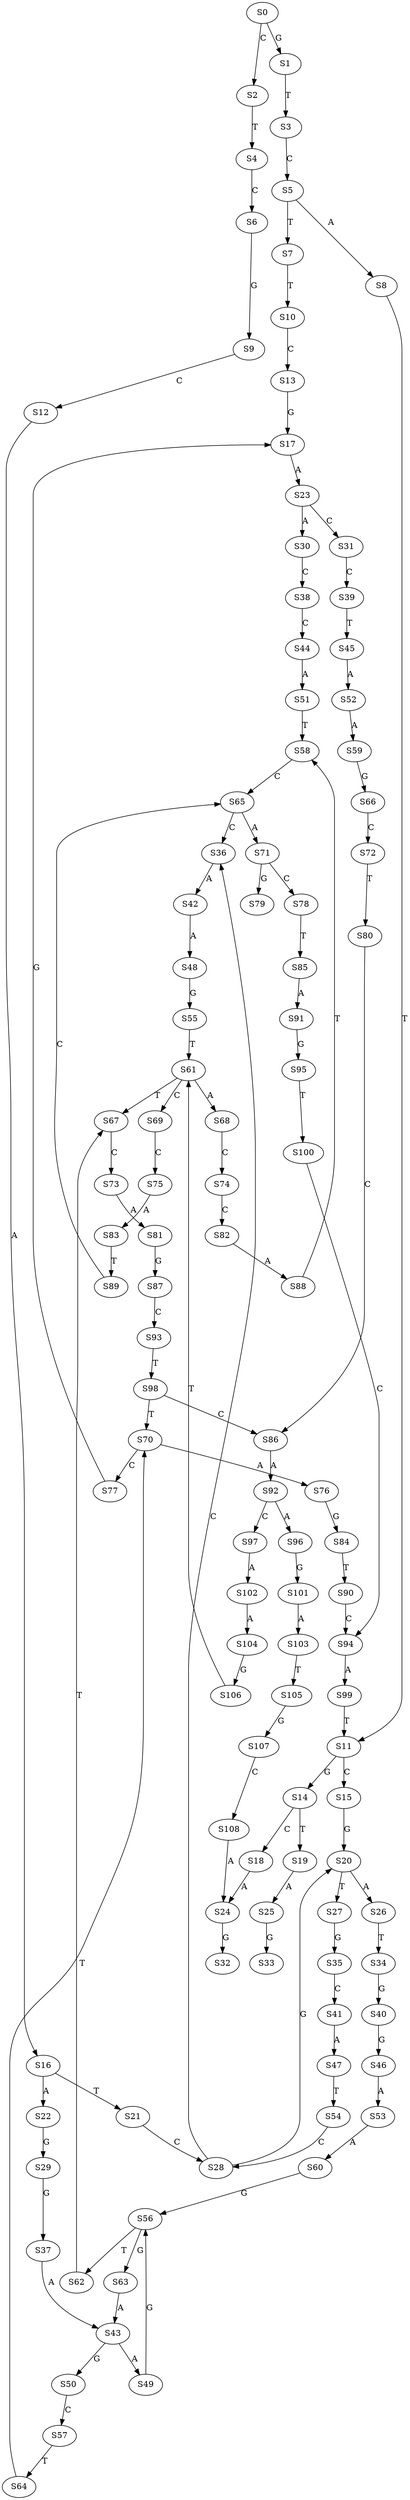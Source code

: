 strict digraph  {
	S0 -> S1 [ label = G ];
	S0 -> S2 [ label = C ];
	S1 -> S3 [ label = T ];
	S2 -> S4 [ label = T ];
	S3 -> S5 [ label = C ];
	S4 -> S6 [ label = C ];
	S5 -> S7 [ label = T ];
	S5 -> S8 [ label = A ];
	S6 -> S9 [ label = G ];
	S7 -> S10 [ label = T ];
	S8 -> S11 [ label = T ];
	S9 -> S12 [ label = C ];
	S10 -> S13 [ label = C ];
	S11 -> S14 [ label = G ];
	S11 -> S15 [ label = C ];
	S12 -> S16 [ label = A ];
	S13 -> S17 [ label = G ];
	S14 -> S18 [ label = C ];
	S14 -> S19 [ label = T ];
	S15 -> S20 [ label = G ];
	S16 -> S21 [ label = T ];
	S16 -> S22 [ label = A ];
	S17 -> S23 [ label = A ];
	S18 -> S24 [ label = A ];
	S19 -> S25 [ label = A ];
	S20 -> S26 [ label = A ];
	S20 -> S27 [ label = T ];
	S21 -> S28 [ label = C ];
	S22 -> S29 [ label = G ];
	S23 -> S30 [ label = A ];
	S23 -> S31 [ label = C ];
	S24 -> S32 [ label = G ];
	S25 -> S33 [ label = G ];
	S26 -> S34 [ label = T ];
	S27 -> S35 [ label = G ];
	S28 -> S36 [ label = C ];
	S28 -> S20 [ label = G ];
	S29 -> S37 [ label = G ];
	S30 -> S38 [ label = C ];
	S31 -> S39 [ label = C ];
	S34 -> S40 [ label = G ];
	S35 -> S41 [ label = C ];
	S36 -> S42 [ label = A ];
	S37 -> S43 [ label = A ];
	S38 -> S44 [ label = C ];
	S39 -> S45 [ label = T ];
	S40 -> S46 [ label = G ];
	S41 -> S47 [ label = A ];
	S42 -> S48 [ label = A ];
	S43 -> S49 [ label = A ];
	S43 -> S50 [ label = G ];
	S44 -> S51 [ label = A ];
	S45 -> S52 [ label = A ];
	S46 -> S53 [ label = A ];
	S47 -> S54 [ label = T ];
	S48 -> S55 [ label = G ];
	S49 -> S56 [ label = G ];
	S50 -> S57 [ label = C ];
	S51 -> S58 [ label = T ];
	S52 -> S59 [ label = A ];
	S53 -> S60 [ label = A ];
	S54 -> S28 [ label = C ];
	S55 -> S61 [ label = T ];
	S56 -> S62 [ label = T ];
	S56 -> S63 [ label = G ];
	S57 -> S64 [ label = T ];
	S58 -> S65 [ label = C ];
	S59 -> S66 [ label = G ];
	S60 -> S56 [ label = G ];
	S61 -> S67 [ label = T ];
	S61 -> S68 [ label = A ];
	S61 -> S69 [ label = C ];
	S62 -> S67 [ label = T ];
	S63 -> S43 [ label = A ];
	S64 -> S70 [ label = T ];
	S65 -> S36 [ label = C ];
	S65 -> S71 [ label = A ];
	S66 -> S72 [ label = C ];
	S67 -> S73 [ label = C ];
	S68 -> S74 [ label = C ];
	S69 -> S75 [ label = C ];
	S70 -> S76 [ label = A ];
	S70 -> S77 [ label = C ];
	S71 -> S78 [ label = C ];
	S71 -> S79 [ label = G ];
	S72 -> S80 [ label = T ];
	S73 -> S81 [ label = A ];
	S74 -> S82 [ label = C ];
	S75 -> S83 [ label = A ];
	S76 -> S84 [ label = G ];
	S77 -> S17 [ label = G ];
	S78 -> S85 [ label = T ];
	S80 -> S86 [ label = C ];
	S81 -> S87 [ label = G ];
	S82 -> S88 [ label = A ];
	S83 -> S89 [ label = T ];
	S84 -> S90 [ label = T ];
	S85 -> S91 [ label = A ];
	S86 -> S92 [ label = A ];
	S87 -> S93 [ label = C ];
	S88 -> S58 [ label = T ];
	S89 -> S65 [ label = C ];
	S90 -> S94 [ label = C ];
	S91 -> S95 [ label = G ];
	S92 -> S96 [ label = A ];
	S92 -> S97 [ label = C ];
	S93 -> S98 [ label = T ];
	S94 -> S99 [ label = A ];
	S95 -> S100 [ label = T ];
	S96 -> S101 [ label = G ];
	S97 -> S102 [ label = A ];
	S98 -> S70 [ label = T ];
	S98 -> S86 [ label = C ];
	S99 -> S11 [ label = T ];
	S100 -> S94 [ label = C ];
	S101 -> S103 [ label = A ];
	S102 -> S104 [ label = A ];
	S103 -> S105 [ label = T ];
	S104 -> S106 [ label = G ];
	S105 -> S107 [ label = G ];
	S106 -> S61 [ label = T ];
	S107 -> S108 [ label = C ];
	S108 -> S24 [ label = A ];
}
